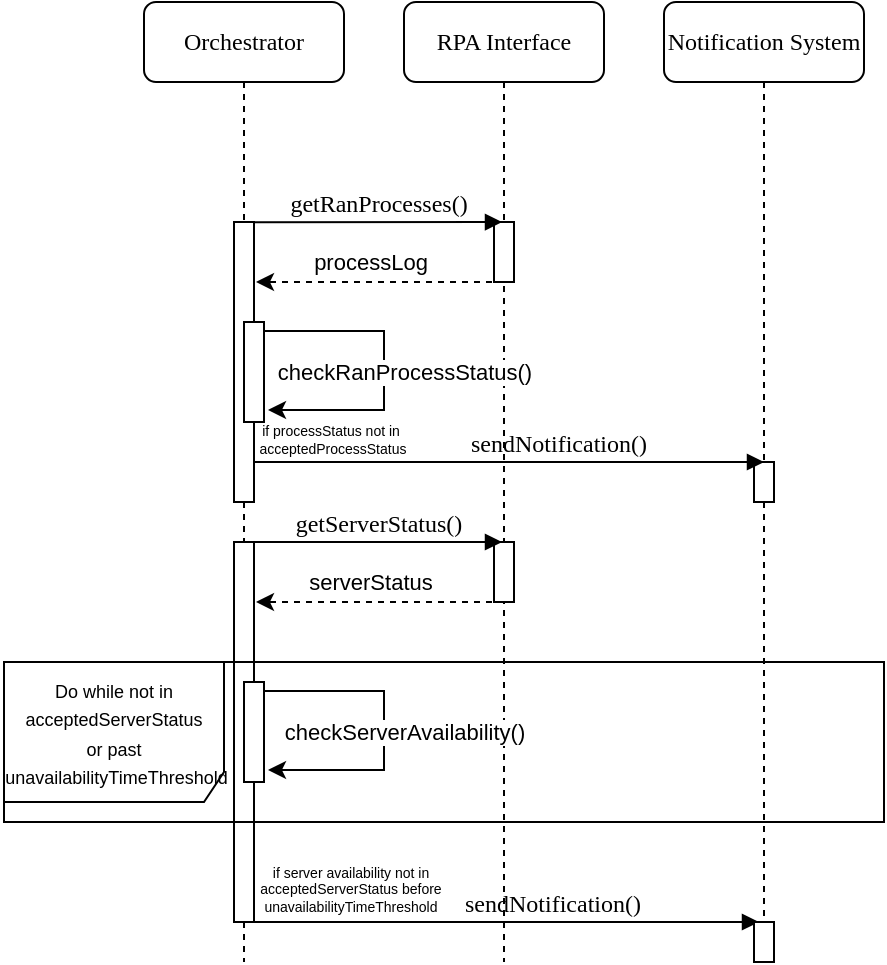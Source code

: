 <mxfile version="24.2.5" type="device">
  <diagram name="Page-1" id="13e1069c-82ec-6db2-03f1-153e76fe0fe0">
    <mxGraphModel dx="792" dy="1139" grid="1" gridSize="10" guides="1" tooltips="1" connect="1" arrows="1" fold="1" page="1" pageScale="1" pageWidth="1100" pageHeight="850" background="none" math="0" shadow="0">
      <root>
        <mxCell id="0" />
        <mxCell id="1" parent="0" />
        <mxCell id="7baba1c4bc27f4b0-2" value="RPA Interface" style="shape=umlLifeline;perimeter=lifelinePerimeter;whiteSpace=wrap;html=1;container=1;collapsible=0;recursiveResize=0;outlineConnect=0;rounded=1;shadow=0;comic=0;labelBackgroundColor=none;strokeWidth=1;fontFamily=Verdana;fontSize=12;align=center;" parent="1" vertex="1">
          <mxGeometry x="240" y="80" width="100" height="480" as="geometry" />
        </mxCell>
        <mxCell id="7baba1c4bc27f4b0-16" value="" style="html=1;points=[];perimeter=orthogonalPerimeter;rounded=0;shadow=0;comic=0;labelBackgroundColor=none;strokeWidth=1;fontFamily=Verdana;fontSize=12;align=center;" parent="7baba1c4bc27f4b0-2" vertex="1">
          <mxGeometry x="45" y="110" width="10" height="30" as="geometry" />
        </mxCell>
        <mxCell id="y_yRbqdmOVOouyvcq43K-17" value="&lt;span style=&quot;white-space: pre;&quot;&gt;&#x9;&lt;span style=&quot;white-space: pre;&quot;&gt;&#x9;&lt;/span&gt;&lt;/span&gt;sendNotification()" style="html=1;verticalAlign=bottom;endArrow=block;labelBackgroundColor=none;fontFamily=Verdana;fontSize=12;" parent="7baba1c4bc27f4b0-2" edge="1">
          <mxGeometry relative="1" as="geometry">
            <mxPoint x="-77.5" y="460" as="sourcePoint" />
            <mxPoint x="177.5" y="460" as="targetPoint" />
          </mxGeometry>
        </mxCell>
        <mxCell id="y_yRbqdmOVOouyvcq43K-18" value="if server availability not in&lt;div style=&quot;font-size: 7px;&quot;&gt;&amp;nbsp;acceptedServerStatus before&amp;nbsp;&lt;br&gt;unavailabilityTimeThreshold&lt;/div&gt;" style="edgeLabel;html=1;align=center;verticalAlign=middle;resizable=0;points=[];fontSize=7;" parent="y_yRbqdmOVOouyvcq43K-17" vertex="1" connectable="0">
          <mxGeometry x="-0.884" relative="1" as="geometry">
            <mxPoint x="35" y="-16" as="offset" />
          </mxGeometry>
        </mxCell>
        <mxCell id="7baba1c4bc27f4b0-3" value="Notification System" style="shape=umlLifeline;perimeter=lifelinePerimeter;whiteSpace=wrap;html=1;container=1;collapsible=0;recursiveResize=0;outlineConnect=0;rounded=1;shadow=0;comic=0;labelBackgroundColor=none;strokeWidth=1;fontFamily=Verdana;fontSize=12;align=center;" parent="1" vertex="1">
          <mxGeometry x="370" y="80" width="100" height="480" as="geometry" />
        </mxCell>
        <mxCell id="y_yRbqdmOVOouyvcq43K-6" value="" style="html=1;points=[];perimeter=orthogonalPerimeter;rounded=0;shadow=0;comic=0;labelBackgroundColor=none;strokeWidth=1;fontFamily=Verdana;fontSize=12;align=center;" parent="7baba1c4bc27f4b0-3" vertex="1">
          <mxGeometry x="45" y="230" width="10" height="20" as="geometry" />
        </mxCell>
        <mxCell id="y_yRbqdmOVOouyvcq43K-19" value="" style="html=1;points=[];perimeter=orthogonalPerimeter;rounded=0;shadow=0;comic=0;labelBackgroundColor=none;strokeWidth=1;fontFamily=Verdana;fontSize=12;align=center;" parent="7baba1c4bc27f4b0-3" vertex="1">
          <mxGeometry x="45" y="460" width="10" height="20" as="geometry" />
        </mxCell>
        <mxCell id="7baba1c4bc27f4b0-8" value="Orchestrator" style="shape=umlLifeline;perimeter=lifelinePerimeter;whiteSpace=wrap;html=1;container=1;collapsible=0;recursiveResize=0;outlineConnect=0;rounded=1;shadow=0;comic=0;labelBackgroundColor=none;strokeWidth=1;fontFamily=Verdana;fontSize=12;align=center;" parent="1" vertex="1">
          <mxGeometry x="110" y="80" width="100" height="480" as="geometry" />
        </mxCell>
        <mxCell id="y_yRbqdmOVOouyvcq43K-9" value="" style="html=1;points=[];perimeter=orthogonalPerimeter;rounded=0;shadow=0;comic=0;labelBackgroundColor=none;strokeWidth=1;fontFamily=Verdana;fontSize=12;align=center;" parent="7baba1c4bc27f4b0-8" vertex="1">
          <mxGeometry x="45" y="270" width="10" height="190" as="geometry" />
        </mxCell>
        <mxCell id="7baba1c4bc27f4b0-9" value="" style="html=1;points=[];perimeter=orthogonalPerimeter;rounded=0;shadow=0;comic=0;labelBackgroundColor=none;strokeWidth=1;fontFamily=Verdana;fontSize=12;align=center;" parent="7baba1c4bc27f4b0-8" vertex="1">
          <mxGeometry x="45" y="110" width="10" height="140" as="geometry" />
        </mxCell>
        <mxCell id="y_yRbqdmOVOouyvcq43K-3" style="edgeStyle=orthogonalEdgeStyle;rounded=0;orthogonalLoop=1;jettySize=auto;html=1;entryX=1.2;entryY=0.88;entryDx=0;entryDy=0;entryPerimeter=0;exitX=0.986;exitY=0.089;exitDx=0;exitDy=0;exitPerimeter=0;" parent="7baba1c4bc27f4b0-8" source="y_yRbqdmOVOouyvcq43K-2" target="y_yRbqdmOVOouyvcq43K-2" edge="1">
          <mxGeometry relative="1" as="geometry">
            <mxPoint x="110" y="220" as="targetPoint" />
            <Array as="points">
              <mxPoint x="120" y="164" />
              <mxPoint x="120" y="204" />
            </Array>
          </mxGeometry>
        </mxCell>
        <mxCell id="y_yRbqdmOVOouyvcq43K-4" value="checkRanProcessStatus()" style="edgeLabel;html=1;align=center;verticalAlign=middle;resizable=0;points=[];" parent="y_yRbqdmOVOouyvcq43K-3" vertex="1" connectable="0">
          <mxGeometry x="-0.042" y="-2" relative="1" as="geometry">
            <mxPoint x="12" y="5" as="offset" />
          </mxGeometry>
        </mxCell>
        <mxCell id="y_yRbqdmOVOouyvcq43K-2" value="" style="html=1;points=[];perimeter=orthogonalPerimeter;rounded=0;shadow=0;comic=0;labelBackgroundColor=none;strokeWidth=1;fontFamily=Verdana;fontSize=12;align=center;" parent="7baba1c4bc27f4b0-8" vertex="1">
          <mxGeometry x="50" y="160" width="10" height="50" as="geometry" />
        </mxCell>
        <mxCell id="y_yRbqdmOVOouyvcq43K-7" value="&lt;span style=&quot;white-space: pre;&quot;&gt;&#x9;&lt;span style=&quot;white-space: pre;&quot;&gt;&#x9;&lt;/span&gt;&lt;/span&gt;sendNotification()" style="html=1;verticalAlign=bottom;endArrow=block;labelBackgroundColor=none;fontFamily=Verdana;fontSize=12;" parent="7baba1c4bc27f4b0-8" edge="1">
          <mxGeometry relative="1" as="geometry">
            <mxPoint x="55" y="230" as="sourcePoint" />
            <mxPoint x="310" y="230" as="targetPoint" />
          </mxGeometry>
        </mxCell>
        <mxCell id="y_yRbqdmOVOouyvcq43K-8" value="if processStatus not in&lt;div style=&quot;font-size: 7px;&quot;&gt;&amp;nbsp;acceptedProcessStatus&lt;/div&gt;" style="edgeLabel;html=1;align=center;verticalAlign=middle;resizable=0;points=[];fontSize=7;" parent="y_yRbqdmOVOouyvcq43K-7" vertex="1" connectable="0">
          <mxGeometry x="-0.884" relative="1" as="geometry">
            <mxPoint x="23" y="-11" as="offset" />
          </mxGeometry>
        </mxCell>
        <mxCell id="56NzPOEbL97k_swbkCt9-3" style="edgeStyle=orthogonalEdgeStyle;rounded=0;orthogonalLoop=1;jettySize=auto;html=1;dashed=1;" parent="1" edge="1">
          <mxGeometry relative="1" as="geometry">
            <mxPoint x="290" y="220" as="sourcePoint" />
            <mxPoint x="166" y="220" as="targetPoint" />
          </mxGeometry>
        </mxCell>
        <mxCell id="56NzPOEbL97k_swbkCt9-12" value="processLog" style="edgeLabel;html=1;align=center;verticalAlign=middle;resizable=0;points=[];" parent="56NzPOEbL97k_swbkCt9-3" vertex="1" connectable="0">
          <mxGeometry x="0.082" y="3" relative="1" as="geometry">
            <mxPoint y="-13" as="offset" />
          </mxGeometry>
        </mxCell>
        <mxCell id="56NzPOEbL97k_swbkCt9-4" value="&lt;font style=&quot;font-size: 9px;&quot;&gt;Do while not in acceptedServerStatus&lt;br&gt;or past&lt;br&gt;&amp;nbsp;unavailabilityTimeThreshold&lt;/font&gt;" style="shape=umlFrame;whiteSpace=wrap;html=1;pointerEvents=0;width=110;height=70;" parent="1" vertex="1">
          <mxGeometry x="40" y="410" width="440" height="80" as="geometry" />
        </mxCell>
        <mxCell id="56NzPOEbL97k_swbkCt9-2" value="getRanProcesses()" style="html=1;verticalAlign=bottom;endArrow=block;labelBackgroundColor=none;fontFamily=Verdana;fontSize=12;entryX=0.4;entryY=0;entryDx=0;entryDy=0;entryPerimeter=0;exitX=0.971;exitY=0.001;exitDx=0;exitDy=0;exitPerimeter=0;" parent="1" source="7baba1c4bc27f4b0-9" target="7baba1c4bc27f4b0-16" edge="1">
          <mxGeometry relative="1" as="geometry">
            <mxPoint x="170" y="190" as="sourcePoint" />
            <mxPoint x="450" y="280" as="targetPoint" />
          </mxGeometry>
        </mxCell>
        <mxCell id="y_yRbqdmOVOouyvcq43K-10" value="" style="html=1;points=[];perimeter=orthogonalPerimeter;rounded=0;shadow=0;comic=0;labelBackgroundColor=none;strokeWidth=1;fontFamily=Verdana;fontSize=12;align=center;" parent="1" vertex="1">
          <mxGeometry x="285" y="350" width="10" height="30" as="geometry" />
        </mxCell>
        <mxCell id="y_yRbqdmOVOouyvcq43K-11" style="edgeStyle=orthogonalEdgeStyle;rounded=0;orthogonalLoop=1;jettySize=auto;html=1;dashed=1;" parent="1" edge="1">
          <mxGeometry relative="1" as="geometry">
            <mxPoint x="290" y="380" as="sourcePoint" />
            <mxPoint x="166" y="380" as="targetPoint" />
          </mxGeometry>
        </mxCell>
        <mxCell id="y_yRbqdmOVOouyvcq43K-12" value="serverStatus" style="edgeLabel;html=1;align=center;verticalAlign=middle;resizable=0;points=[];" parent="y_yRbqdmOVOouyvcq43K-11" vertex="1" connectable="0">
          <mxGeometry x="0.082" y="3" relative="1" as="geometry">
            <mxPoint y="-13" as="offset" />
          </mxGeometry>
        </mxCell>
        <mxCell id="y_yRbqdmOVOouyvcq43K-13" value="getServerStatus()" style="html=1;verticalAlign=bottom;endArrow=block;labelBackgroundColor=none;fontFamily=Verdana;fontSize=12;entryX=0.4;entryY=0;entryDx=0;entryDy=0;entryPerimeter=0;exitX=0.971;exitY=0.001;exitDx=0;exitDy=0;exitPerimeter=0;" parent="1" target="y_yRbqdmOVOouyvcq43K-10" edge="1">
          <mxGeometry relative="1" as="geometry">
            <mxPoint x="165" y="350" as="sourcePoint" />
            <mxPoint x="450" y="440" as="targetPoint" />
          </mxGeometry>
        </mxCell>
        <mxCell id="y_yRbqdmOVOouyvcq43K-16" value="" style="html=1;points=[];perimeter=orthogonalPerimeter;rounded=0;shadow=0;comic=0;labelBackgroundColor=none;strokeWidth=1;fontFamily=Verdana;fontSize=12;align=center;" parent="1" vertex="1">
          <mxGeometry x="160" y="420" width="10" height="50" as="geometry" />
        </mxCell>
        <mxCell id="y_yRbqdmOVOouyvcq43K-14" style="edgeStyle=orthogonalEdgeStyle;rounded=0;orthogonalLoop=1;jettySize=auto;html=1;entryX=1.2;entryY=0.88;entryDx=0;entryDy=0;entryPerimeter=0;exitX=0.986;exitY=0.089;exitDx=0;exitDy=0;exitPerimeter=0;" parent="1" source="y_yRbqdmOVOouyvcq43K-16" target="y_yRbqdmOVOouyvcq43K-16" edge="1">
          <mxGeometry relative="1" as="geometry">
            <mxPoint x="220" y="480" as="targetPoint" />
            <Array as="points">
              <mxPoint x="230" y="424" />
              <mxPoint x="230" y="464" />
            </Array>
          </mxGeometry>
        </mxCell>
        <mxCell id="y_yRbqdmOVOouyvcq43K-15" value="checkServerAvailability()" style="edgeLabel;html=1;align=center;verticalAlign=middle;resizable=0;points=[];" parent="y_yRbqdmOVOouyvcq43K-14" vertex="1" connectable="0">
          <mxGeometry x="-0.042" y="-2" relative="1" as="geometry">
            <mxPoint x="12" y="5" as="offset" />
          </mxGeometry>
        </mxCell>
      </root>
    </mxGraphModel>
  </diagram>
</mxfile>
